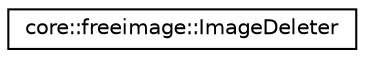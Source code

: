 digraph "Graphical Class Hierarchy"
{
 // LATEX_PDF_SIZE
  edge [fontname="Helvetica",fontsize="10",labelfontname="Helvetica",labelfontsize="10"];
  node [fontname="Helvetica",fontsize="10",shape=record];
  rankdir="LR";
  Node0 [label="core::freeimage::ImageDeleter",height=0.2,width=0.4,color="black", fillcolor="white", style="filled",URL="$df/de4/structcore_1_1freeimage_1_1ImageDeleter.html",tooltip=" "];
}
